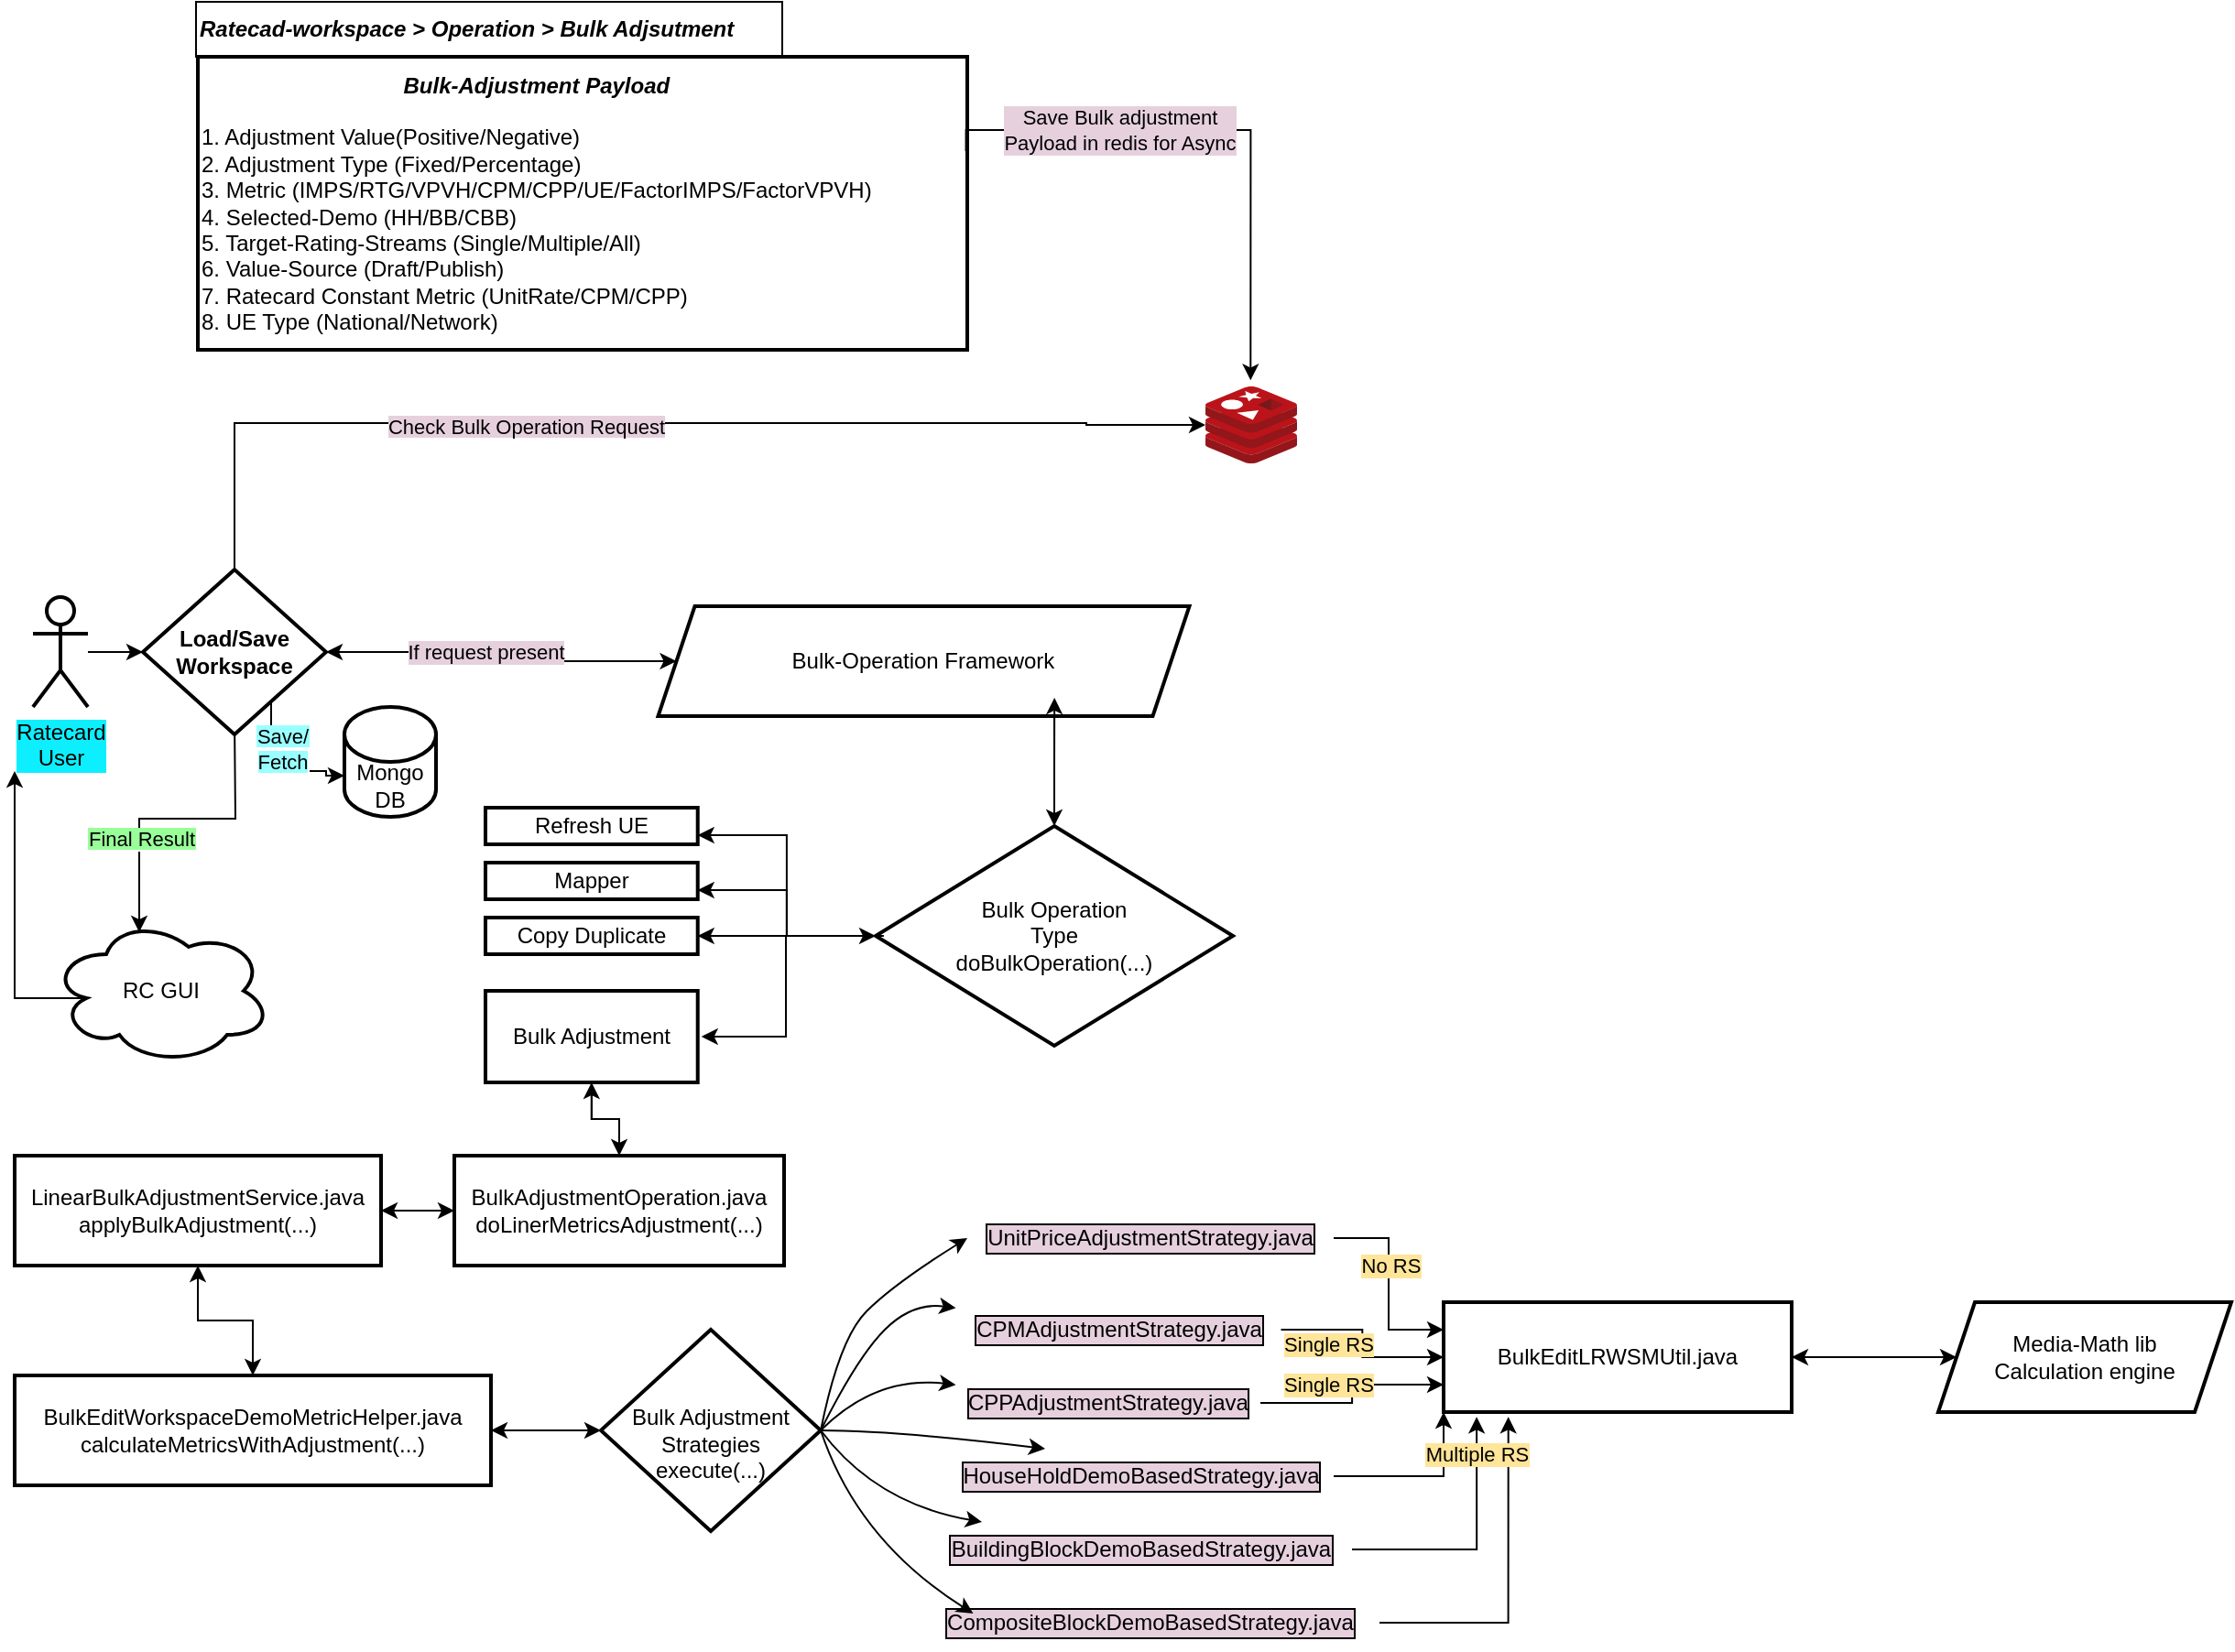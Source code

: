 <mxfile version="16.2.4" type="github">
  <diagram id="9271J5pzasAeuUzchju9" name="Page-1">
    <mxGraphModel dx="1632" dy="436" grid="1" gridSize="10" guides="1" tooltips="1" connect="1" arrows="1" fold="1" page="1" pageScale="1" pageWidth="850" pageHeight="1100" math="0" shadow="0">
      <root>
        <mxCell id="0" />
        <mxCell id="1" parent="0" />
        <mxCell id="rtP-YycxQSzAullAXLvg-9" style="edgeStyle=orthogonalEdgeStyle;rounded=0;orthogonalLoop=1;jettySize=auto;html=1;labelBackgroundColor=#E6D0DE;exitX=0.98;exitY=0.338;exitDx=0;exitDy=0;exitPerimeter=0;entryX=0.493;entryY=-0.079;entryDx=0;entryDy=0;entryPerimeter=0;" edge="1" parent="1" source="rtP-YycxQSzAullAXLvg-1" target="rtP-YycxQSzAullAXLvg-8">
          <mxGeometry relative="1" as="geometry">
            <mxPoint x="-180" y="245" as="sourcePoint" />
            <Array as="points">
              <mxPoint x="-241" y="120" />
              <mxPoint x="-85" y="120" />
            </Array>
          </mxGeometry>
        </mxCell>
        <mxCell id="rtP-YycxQSzAullAXLvg-10" value="Save Bulk adjustment&lt;br&gt;Payload in redis for Async" style="edgeLabel;html=1;align=center;verticalAlign=middle;resizable=0;points=[];labelBackgroundColor=#E6D0DE;" vertex="1" connectable="0" parent="rtP-YycxQSzAullAXLvg-9">
          <mxGeometry x="-0.104" relative="1" as="geometry">
            <mxPoint x="-41" as="offset" />
          </mxGeometry>
        </mxCell>
        <mxCell id="rtP-YycxQSzAullAXLvg-1" value="&lt;div style=&quot;text-align: center&quot;&gt;&lt;span&gt;&lt;b&gt;&lt;i&gt;Bulk-Adjustment Payload&lt;/i&gt;&lt;/b&gt;&lt;/span&gt;&lt;/div&gt;&lt;br&gt;&lt;div&gt;1. Adjustment Value(Positive/Negative)&lt;/div&gt;&lt;div&gt;2. Adjustment Type (Fixed/Percentage)&lt;/div&gt;&lt;div&gt;3. Metric (IMPS/RTG/VPVH/CPM/CPP/UE/FactorIMPS/FactorVPVH)&lt;/div&gt;&lt;div&gt;4. Selected-Demo (HH/BB/CBB)&lt;/div&gt;&lt;div&gt;5. Target-Rating-Streams (Single/Multiple/All)&lt;/div&gt;&lt;div&gt;6. Value-Source (Draft/Publish)&lt;/div&gt;&lt;div&gt;7. Ratecard Constant Metric (UnitRate/CPM/CPP)&lt;/div&gt;&lt;div&gt;8. UE Type (National/Network)&lt;/div&gt;" style="text;html=1;strokeColor=default;fillColor=none;align=left;verticalAlign=middle;whiteSpace=wrap;rounded=0;perimeterSpacing=8;strokeWidth=2;" vertex="1" parent="1">
          <mxGeometry x="-660" y="80" width="420" height="160" as="geometry" />
        </mxCell>
        <mxCell id="rtP-YycxQSzAullAXLvg-3" value="Ratecad-workspace &amp;gt; Operation &amp;gt; Bulk Adjsutment" style="text;html=1;strokeColor=default;fillColor=none;align=left;verticalAlign=middle;whiteSpace=wrap;rounded=0;fontStyle=3" vertex="1" parent="1">
          <mxGeometry x="-661" y="50" width="320" height="30" as="geometry" />
        </mxCell>
        <mxCell id="rtP-YycxQSzAullAXLvg-28" style="edgeStyle=orthogonalEdgeStyle;rounded=0;orthogonalLoop=1;jettySize=auto;html=1;labelBackgroundColor=#E6D0DE;" edge="1" parent="1" source="rtP-YycxQSzAullAXLvg-5" target="rtP-YycxQSzAullAXLvg-11">
          <mxGeometry relative="1" as="geometry" />
        </mxCell>
        <mxCell id="rtP-YycxQSzAullAXLvg-37" style="edgeStyle=orthogonalEdgeStyle;rounded=0;orthogonalLoop=1;jettySize=auto;html=1;entryX=0.5;entryY=0;entryDx=0;entryDy=0;labelBackgroundColor=#E6D0DE;" edge="1" parent="1" source="rtP-YycxQSzAullAXLvg-5" target="rtP-YycxQSzAullAXLvg-6">
          <mxGeometry relative="1" as="geometry">
            <Array as="points">
              <mxPoint x="-192" y="470" />
            </Array>
          </mxGeometry>
        </mxCell>
        <mxCell id="rtP-YycxQSzAullAXLvg-5" value="Bulk-Operation Framework" style="shape=parallelogram;perimeter=parallelogramPerimeter;whiteSpace=wrap;html=1;fixedSize=1;rounded=0;strokeColor=default;strokeWidth=2;" vertex="1" parent="1">
          <mxGeometry x="-408.75" y="380" width="290" height="60" as="geometry" />
        </mxCell>
        <mxCell id="rtP-YycxQSzAullAXLvg-30" style="edgeStyle=orthogonalEdgeStyle;rounded=0;orthogonalLoop=1;jettySize=auto;html=1;exitX=0;exitY=0.5;exitDx=0;exitDy=0;entryX=1;entryY=0.75;entryDx=0;entryDy=0;labelBackgroundColor=#E6D0DE;" edge="1" parent="1" source="rtP-YycxQSzAullAXLvg-6" target="rtP-YycxQSzAullAXLvg-22">
          <mxGeometry relative="1" as="geometry" />
        </mxCell>
        <mxCell id="rtP-YycxQSzAullAXLvg-32" style="edgeStyle=orthogonalEdgeStyle;rounded=0;orthogonalLoop=1;jettySize=auto;html=1;labelBackgroundColor=#E6D0DE;entryX=1;entryY=0.5;entryDx=0;entryDy=0;" edge="1" parent="1" source="rtP-YycxQSzAullAXLvg-6" target="rtP-YycxQSzAullAXLvg-26">
          <mxGeometry relative="1" as="geometry">
            <mxPoint x="-360" y="570" as="targetPoint" />
            <Array as="points">
              <mxPoint x="-360" y="560" />
              <mxPoint x="-360" y="560" />
            </Array>
          </mxGeometry>
        </mxCell>
        <mxCell id="rtP-YycxQSzAullAXLvg-35" style="edgeStyle=orthogonalEdgeStyle;rounded=0;orthogonalLoop=1;jettySize=auto;html=1;entryX=1;entryY=0.75;entryDx=0;entryDy=0;labelBackgroundColor=#E6D0DE;" edge="1" parent="1" source="rtP-YycxQSzAullAXLvg-6" target="rtP-YycxQSzAullAXLvg-25">
          <mxGeometry relative="1" as="geometry" />
        </mxCell>
        <mxCell id="rtP-YycxQSzAullAXLvg-89" style="edgeStyle=orthogonalEdgeStyle;rounded=0;orthogonalLoop=1;jettySize=auto;html=1;entryX=0.746;entryY=0.833;entryDx=0;entryDy=0;entryPerimeter=0;labelBackgroundColor=#E6D0DE;" edge="1" parent="1" source="rtP-YycxQSzAullAXLvg-6" target="rtP-YycxQSzAullAXLvg-5">
          <mxGeometry relative="1" as="geometry" />
        </mxCell>
        <mxCell id="rtP-YycxQSzAullAXLvg-6" value="Bulk Operation&lt;br&gt;Type&lt;br&gt;doBulkOperation(...)" style="rhombus;whiteSpace=wrap;html=1;rounded=0;strokeColor=default;strokeWidth=2;" vertex="1" parent="1">
          <mxGeometry x="-290" y="500" width="195" height="120" as="geometry" />
        </mxCell>
        <mxCell id="rtP-YycxQSzAullAXLvg-8" value="" style="sketch=0;aspect=fixed;html=1;points=[];align=center;image;fontSize=12;image=img/lib/mscae/Cache_Redis_Product.svg;rounded=0;strokeColor=default;strokeWidth=2;" vertex="1" parent="1">
          <mxGeometry x="-110" y="260" width="50" height="42" as="geometry" />
        </mxCell>
        <mxCell id="rtP-YycxQSzAullAXLvg-14" style="edgeStyle=orthogonalEdgeStyle;rounded=0;orthogonalLoop=1;jettySize=auto;html=1;" edge="1" parent="1">
          <mxGeometry relative="1" as="geometry">
            <mxPoint x="-640" y="360" as="sourcePoint" />
            <mxPoint x="-110" y="281" as="targetPoint" />
            <Array as="points">
              <mxPoint x="-640" y="280" />
              <mxPoint x="-175" y="280" />
              <mxPoint x="-175" y="281" />
            </Array>
          </mxGeometry>
        </mxCell>
        <mxCell id="rtP-YycxQSzAullAXLvg-15" value="&lt;span style=&quot;background-color: rgb(230 , 208 , 222)&quot;&gt;Check Bulk Operation Request&lt;/span&gt;" style="edgeLabel;html=1;align=center;verticalAlign=middle;resizable=0;points=[];" vertex="1" connectable="0" parent="rtP-YycxQSzAullAXLvg-14">
          <mxGeometry x="-0.219" y="-2" relative="1" as="geometry">
            <mxPoint as="offset" />
          </mxGeometry>
        </mxCell>
        <mxCell id="rtP-YycxQSzAullAXLvg-16" style="edgeStyle=orthogonalEdgeStyle;rounded=0;orthogonalLoop=1;jettySize=auto;html=1;entryX=0;entryY=0.5;entryDx=0;entryDy=0;labelBackgroundColor=#E6D0DE;" edge="1" parent="1" source="rtP-YycxQSzAullAXLvg-11" target="rtP-YycxQSzAullAXLvg-5">
          <mxGeometry relative="1" as="geometry" />
        </mxCell>
        <mxCell id="rtP-YycxQSzAullAXLvg-17" value="If request present" style="edgeLabel;html=1;align=center;verticalAlign=middle;resizable=0;points=[];labelBackgroundColor=#E6D0DE;" vertex="1" connectable="0" parent="rtP-YycxQSzAullAXLvg-16">
          <mxGeometry x="-0.337" y="-3" relative="1" as="geometry">
            <mxPoint x="22" y="-3" as="offset" />
          </mxGeometry>
        </mxCell>
        <mxCell id="rtP-YycxQSzAullAXLvg-27" style="edgeStyle=orthogonalEdgeStyle;rounded=0;orthogonalLoop=1;jettySize=auto;html=1;labelBackgroundColor=#E6D0DE;entryX=0.4;entryY=0.1;entryDx=0;entryDy=0;entryPerimeter=0;" edge="1" parent="1" target="rtP-YycxQSzAullAXLvg-19">
          <mxGeometry relative="1" as="geometry">
            <mxPoint x="-640" y="441" as="sourcePoint" />
            <mxPoint x="-710" y="540" as="targetPoint" />
          </mxGeometry>
        </mxCell>
        <mxCell id="rtP-YycxQSzAullAXLvg-66" value="&lt;span style=&quot;background-color: rgb(153 , 255 , 153)&quot;&gt;Final Result&lt;/span&gt;" style="edgeLabel;html=1;align=center;verticalAlign=middle;resizable=0;points=[];" vertex="1" connectable="0" parent="rtP-YycxQSzAullAXLvg-27">
          <mxGeometry x="0.4" y="1" relative="1" as="geometry">
            <mxPoint as="offset" />
          </mxGeometry>
        </mxCell>
        <mxCell id="rtP-YycxQSzAullAXLvg-64" style="edgeStyle=orthogonalEdgeStyle;rounded=0;orthogonalLoop=1;jettySize=auto;html=1;labelBackgroundColor=#E6D0DE;entryX=0;entryY=0;entryDx=0;entryDy=37.5;entryPerimeter=0;" edge="1" parent="1" target="rtP-YycxQSzAullAXLvg-63">
          <mxGeometry relative="1" as="geometry">
            <mxPoint x="-580" y="460" as="targetPoint" />
            <mxPoint x="-620" y="427" as="sourcePoint" />
            <Array as="points">
              <mxPoint x="-620" y="470" />
              <mxPoint x="-590" y="470" />
              <mxPoint x="-590" y="473" />
            </Array>
          </mxGeometry>
        </mxCell>
        <mxCell id="rtP-YycxQSzAullAXLvg-65" value="&lt;span style=&quot;background-color: rgb(153 , 255 , 255)&quot;&gt;Save/&lt;br&gt;Fetch&lt;/span&gt;" style="edgeLabel;html=1;align=center;verticalAlign=middle;resizable=0;points=[];" vertex="1" connectable="0" parent="rtP-YycxQSzAullAXLvg-64">
          <mxGeometry x="-0.205" relative="1" as="geometry">
            <mxPoint x="6" y="-3" as="offset" />
          </mxGeometry>
        </mxCell>
        <mxCell id="rtP-YycxQSzAullAXLvg-11" value="&lt;b&gt;Load/Save&lt;br&gt;Workspace&lt;/b&gt;" style="rhombus;whiteSpace=wrap;html=1;rounded=0;labelBackgroundColor=none;strokeColor=default;strokeWidth=2;" vertex="1" parent="1">
          <mxGeometry x="-690" y="360" width="100" height="90" as="geometry" />
        </mxCell>
        <mxCell id="rtP-YycxQSzAullAXLvg-13" style="edgeStyle=orthogonalEdgeStyle;rounded=0;orthogonalLoop=1;jettySize=auto;html=1;entryX=0;entryY=0.5;entryDx=0;entryDy=0;" edge="1" parent="1" source="rtP-YycxQSzAullAXLvg-12" target="rtP-YycxQSzAullAXLvg-11">
          <mxGeometry relative="1" as="geometry" />
        </mxCell>
        <mxCell id="rtP-YycxQSzAullAXLvg-12" value="Ratecard&lt;br&gt;User" style="shape=umlActor;verticalLabelPosition=bottom;verticalAlign=top;html=1;outlineConnect=0;rounded=0;labelBackgroundColor=#0DEFFF;strokeColor=default;strokeWidth=2;" vertex="1" parent="1">
          <mxGeometry x="-750" y="375" width="30" height="60" as="geometry" />
        </mxCell>
        <mxCell id="rtP-YycxQSzAullAXLvg-81" style="edgeStyle=orthogonalEdgeStyle;rounded=0;orthogonalLoop=1;jettySize=auto;html=1;labelBackgroundColor=#E6D0DE;exitX=0.16;exitY=0.55;exitDx=0;exitDy=0;exitPerimeter=0;" edge="1" parent="1" source="rtP-YycxQSzAullAXLvg-19">
          <mxGeometry relative="1" as="geometry">
            <mxPoint x="-760" y="470" as="targetPoint" />
          </mxGeometry>
        </mxCell>
        <mxCell id="rtP-YycxQSzAullAXLvg-19" value="RC GUI" style="ellipse;shape=cloud;whiteSpace=wrap;html=1;rounded=0;labelBackgroundColor=none;strokeColor=default;strokeWidth=2;" vertex="1" parent="1">
          <mxGeometry x="-740" y="550" width="120" height="80" as="geometry" />
        </mxCell>
        <mxCell id="rtP-YycxQSzAullAXLvg-39" style="edgeStyle=orthogonalEdgeStyle;rounded=0;orthogonalLoop=1;jettySize=auto;html=1;labelBackgroundColor=#E6D0DE;" edge="1" parent="1" source="rtP-YycxQSzAullAXLvg-33" target="rtP-YycxQSzAullAXLvg-38">
          <mxGeometry relative="1" as="geometry" />
        </mxCell>
        <mxCell id="rtP-YycxQSzAullAXLvg-41" style="edgeStyle=orthogonalEdgeStyle;rounded=0;orthogonalLoop=1;jettySize=auto;html=1;entryX=1;entryY=0.5;entryDx=0;entryDy=0;labelBackgroundColor=#E6D0DE;" edge="1" parent="1" source="rtP-YycxQSzAullAXLvg-38" target="rtP-YycxQSzAullAXLvg-40">
          <mxGeometry relative="1" as="geometry" />
        </mxCell>
        <mxCell id="rtP-YycxQSzAullAXLvg-91" style="edgeStyle=orthogonalEdgeStyle;rounded=0;orthogonalLoop=1;jettySize=auto;html=1;entryX=0.5;entryY=1;entryDx=0;entryDy=0;labelBackgroundColor=#E6D0DE;" edge="1" parent="1" source="rtP-YycxQSzAullAXLvg-38" target="rtP-YycxQSzAullAXLvg-33">
          <mxGeometry relative="1" as="geometry" />
        </mxCell>
        <mxCell id="rtP-YycxQSzAullAXLvg-38" value="BulkAdjustmentOperation.java&lt;br&gt;doLinerMetricsAdjustment(...)" style="rounded=0;whiteSpace=wrap;html=1;labelBackgroundColor=none;strokeColor=default;strokeWidth=2;" vertex="1" parent="1">
          <mxGeometry x="-520" y="680" width="180" height="60" as="geometry" />
        </mxCell>
        <mxCell id="rtP-YycxQSzAullAXLvg-43" style="edgeStyle=orthogonalEdgeStyle;rounded=0;orthogonalLoop=1;jettySize=auto;html=1;entryX=0.5;entryY=0;entryDx=0;entryDy=0;labelBackgroundColor=#E6D0DE;" edge="1" parent="1" source="rtP-YycxQSzAullAXLvg-40" target="rtP-YycxQSzAullAXLvg-42">
          <mxGeometry relative="1" as="geometry" />
        </mxCell>
        <mxCell id="rtP-YycxQSzAullAXLvg-92" style="edgeStyle=orthogonalEdgeStyle;rounded=0;orthogonalLoop=1;jettySize=auto;html=1;entryX=0;entryY=0.5;entryDx=0;entryDy=0;labelBackgroundColor=#E6D0DE;" edge="1" parent="1" source="rtP-YycxQSzAullAXLvg-40" target="rtP-YycxQSzAullAXLvg-38">
          <mxGeometry relative="1" as="geometry" />
        </mxCell>
        <mxCell id="rtP-YycxQSzAullAXLvg-40" value="LinearBulkAdjustmentService.java&lt;br&gt;applyBulkAdjustment(...)" style="rounded=0;whiteSpace=wrap;html=1;labelBackgroundColor=none;strokeColor=default;strokeWidth=2;" vertex="1" parent="1">
          <mxGeometry x="-760" y="680" width="200" height="60" as="geometry" />
        </mxCell>
        <mxCell id="rtP-YycxQSzAullAXLvg-45" style="edgeStyle=orthogonalEdgeStyle;rounded=0;orthogonalLoop=1;jettySize=auto;html=1;entryX=0;entryY=0.5;entryDx=0;entryDy=0;labelBackgroundColor=#E6D0DE;" edge="1" parent="1" source="rtP-YycxQSzAullAXLvg-42" target="rtP-YycxQSzAullAXLvg-44">
          <mxGeometry relative="1" as="geometry" />
        </mxCell>
        <mxCell id="rtP-YycxQSzAullAXLvg-93" style="edgeStyle=orthogonalEdgeStyle;rounded=0;orthogonalLoop=1;jettySize=auto;html=1;entryX=0.5;entryY=1;entryDx=0;entryDy=0;labelBackgroundColor=#E6D0DE;" edge="1" parent="1" source="rtP-YycxQSzAullAXLvg-42" target="rtP-YycxQSzAullAXLvg-40">
          <mxGeometry relative="1" as="geometry" />
        </mxCell>
        <mxCell id="rtP-YycxQSzAullAXLvg-42" value="BulkEditWorkspaceDemoMetricHelper.java&lt;br&gt;calculateMetricsWithAdjustment(...)" style="rounded=0;whiteSpace=wrap;html=1;labelBackgroundColor=none;strokeColor=default;strokeWidth=2;" vertex="1" parent="1">
          <mxGeometry x="-760" y="800" width="260" height="60" as="geometry" />
        </mxCell>
        <mxCell id="rtP-YycxQSzAullAXLvg-94" style="edgeStyle=orthogonalEdgeStyle;rounded=0;orthogonalLoop=1;jettySize=auto;html=1;entryX=1;entryY=0.5;entryDx=0;entryDy=0;labelBackgroundColor=#E6D0DE;" edge="1" parent="1" source="rtP-YycxQSzAullAXLvg-44" target="rtP-YycxQSzAullAXLvg-42">
          <mxGeometry relative="1" as="geometry" />
        </mxCell>
        <mxCell id="rtP-YycxQSzAullAXLvg-44" value="&lt;br&gt;Bulk Adjustment&lt;br&gt;Strategies&lt;br&gt;execute(...)" style="rhombus;whiteSpace=wrap;html=1;rounded=0;labelBackgroundColor=none;strokeColor=default;strokeWidth=2;" vertex="1" parent="1">
          <mxGeometry x="-440" y="775" width="120" height="110" as="geometry" />
        </mxCell>
        <mxCell id="rtP-YycxQSzAullAXLvg-71" style="edgeStyle=orthogonalEdgeStyle;rounded=0;orthogonalLoop=1;jettySize=auto;html=1;entryX=0;entryY=0.25;entryDx=0;entryDy=0;labelBackgroundColor=#E6D0DE;" edge="1" parent="1" source="rtP-YycxQSzAullAXLvg-46" target="rtP-YycxQSzAullAXLvg-69">
          <mxGeometry relative="1" as="geometry" />
        </mxCell>
        <mxCell id="rtP-YycxQSzAullAXLvg-84" value="No RS" style="edgeLabel;html=1;align=center;verticalAlign=middle;resizable=0;points=[];labelBackgroundColor=#FFE599;" vertex="1" connectable="0" parent="rtP-YycxQSzAullAXLvg-71">
          <mxGeometry x="-0.194" y="1" relative="1" as="geometry">
            <mxPoint as="offset" />
          </mxGeometry>
        </mxCell>
        <mxCell id="rtP-YycxQSzAullAXLvg-46" value="UnitPriceAdjustmentStrategy.java" style="text;html=1;strokeColor=none;fillColor=none;align=center;verticalAlign=middle;whiteSpace=wrap;rounded=0;labelBackgroundColor=#E6D0DE;labelBorderColor=default;" vertex="1" parent="1">
          <mxGeometry x="-240" y="710" width="200" height="30" as="geometry" />
        </mxCell>
        <mxCell id="rtP-YycxQSzAullAXLvg-74" style="edgeStyle=orthogonalEdgeStyle;rounded=0;orthogonalLoop=1;jettySize=auto;html=1;entryX=0;entryY=1;entryDx=0;entryDy=0;labelBackgroundColor=#E6D0DE;" edge="1" parent="1" source="rtP-YycxQSzAullAXLvg-47" target="rtP-YycxQSzAullAXLvg-69">
          <mxGeometry relative="1" as="geometry" />
        </mxCell>
        <mxCell id="rtP-YycxQSzAullAXLvg-47" value="HouseHoldDemoBasedStrategy.java" style="text;html=1;strokeColor=none;fillColor=none;align=center;verticalAlign=middle;whiteSpace=wrap;rounded=0;labelBackgroundColor=#E6D0DE;labelBorderColor=default;" vertex="1" parent="1">
          <mxGeometry x="-250" y="840" width="210" height="30" as="geometry" />
        </mxCell>
        <mxCell id="rtP-YycxQSzAullAXLvg-75" style="edgeStyle=orthogonalEdgeStyle;rounded=0;orthogonalLoop=1;jettySize=auto;html=1;entryX=0.095;entryY=1.044;entryDx=0;entryDy=0;entryPerimeter=0;labelBackgroundColor=#E6D0DE;" edge="1" parent="1" source="rtP-YycxQSzAullAXLvg-48" target="rtP-YycxQSzAullAXLvg-69">
          <mxGeometry relative="1" as="geometry" />
        </mxCell>
        <mxCell id="rtP-YycxQSzAullAXLvg-48" value="BuildingBlockDemoBasedStrategy.java" style="text;html=1;strokeColor=none;fillColor=none;align=center;verticalAlign=middle;whiteSpace=wrap;rounded=0;labelBackgroundColor=#E6D0DE;labelBorderColor=default;" vertex="1" parent="1">
          <mxGeometry x="-260" y="880" width="230" height="30" as="geometry" />
        </mxCell>
        <mxCell id="rtP-YycxQSzAullAXLvg-76" style="edgeStyle=orthogonalEdgeStyle;rounded=0;orthogonalLoop=1;jettySize=auto;html=1;entryX=0.186;entryY=1.044;entryDx=0;entryDy=0;entryPerimeter=0;labelBackgroundColor=#E6D0DE;" edge="1" parent="1" source="rtP-YycxQSzAullAXLvg-49" target="rtP-YycxQSzAullAXLvg-69">
          <mxGeometry relative="1" as="geometry" />
        </mxCell>
        <mxCell id="rtP-YycxQSzAullAXLvg-49" value="CompositeBlockDemoBasedStrategy.java" style="text;html=1;strokeColor=none;fillColor=none;align=center;verticalAlign=middle;whiteSpace=wrap;rounded=0;labelBackgroundColor=#E6D0DE;labelBorderColor=default;" vertex="1" parent="1">
          <mxGeometry x="-265" y="920" width="250" height="30" as="geometry" />
        </mxCell>
        <mxCell id="rtP-YycxQSzAullAXLvg-72" style="edgeStyle=orthogonalEdgeStyle;rounded=0;orthogonalLoop=1;jettySize=auto;html=1;entryX=0;entryY=0.5;entryDx=0;entryDy=0;labelBackgroundColor=#E6D0DE;" edge="1" parent="1" source="rtP-YycxQSzAullAXLvg-50" target="rtP-YycxQSzAullAXLvg-69">
          <mxGeometry relative="1" as="geometry" />
        </mxCell>
        <mxCell id="rtP-YycxQSzAullAXLvg-50" value="CPMAdjustmentStrategy.java" style="text;html=1;strokeColor=none;fillColor=none;align=center;verticalAlign=middle;whiteSpace=wrap;rounded=0;labelBackgroundColor=#E6D0DE;labelBorderColor=default;" vertex="1" parent="1">
          <mxGeometry x="-246.25" y="760" width="177.5" height="30" as="geometry" />
        </mxCell>
        <mxCell id="rtP-YycxQSzAullAXLvg-73" style="edgeStyle=orthogonalEdgeStyle;rounded=0;orthogonalLoop=1;jettySize=auto;html=1;entryX=0;entryY=0.75;entryDx=0;entryDy=0;labelBackgroundColor=#E6D0DE;" edge="1" parent="1" source="rtP-YycxQSzAullAXLvg-51" target="rtP-YycxQSzAullAXLvg-69">
          <mxGeometry relative="1" as="geometry" />
        </mxCell>
        <mxCell id="rtP-YycxQSzAullAXLvg-51" value="CPPAdjustmentStrategy.java" style="text;html=1;strokeColor=none;fillColor=none;align=center;verticalAlign=middle;whiteSpace=wrap;rounded=0;labelBackgroundColor=#E6D0DE;labelBorderColor=default;" vertex="1" parent="1">
          <mxGeometry x="-246.25" y="800" width="166.25" height="30" as="geometry" />
        </mxCell>
        <mxCell id="rtP-YycxQSzAullAXLvg-53" value="" style="curved=1;endArrow=classic;html=1;rounded=0;labelBackgroundColor=#E6D0DE;exitX=1;exitY=0.5;exitDx=0;exitDy=0;entryX=0;entryY=0.5;entryDx=0;entryDy=0;" edge="1" parent="1" source="rtP-YycxQSzAullAXLvg-44" target="rtP-YycxQSzAullAXLvg-46">
          <mxGeometry width="50" height="50" relative="1" as="geometry">
            <mxPoint x="-410" y="770" as="sourcePoint" />
            <mxPoint x="-360" y="720" as="targetPoint" />
            <Array as="points">
              <mxPoint x="-310" y="780" />
              <mxPoint x="-280" y="750" />
            </Array>
          </mxGeometry>
        </mxCell>
        <mxCell id="rtP-YycxQSzAullAXLvg-55" value="" style="curved=1;endArrow=classic;html=1;rounded=0;labelBackgroundColor=#E6D0DE;exitX=1;exitY=0.5;exitDx=0;exitDy=0;" edge="1" parent="1" source="rtP-YycxQSzAullAXLvg-44" target="rtP-YycxQSzAullAXLvg-50">
          <mxGeometry width="50" height="50" relative="1" as="geometry">
            <mxPoint x="-320" y="820" as="sourcePoint" />
            <mxPoint x="-262.5" y="745" as="targetPoint" />
            <Array as="points">
              <mxPoint x="-300" y="790" />
              <mxPoint x="-270" y="760" />
            </Array>
          </mxGeometry>
        </mxCell>
        <mxCell id="rtP-YycxQSzAullAXLvg-56" value="" style="curved=1;endArrow=classic;html=1;rounded=0;labelBackgroundColor=#E6D0DE;exitX=1;exitY=0.5;exitDx=0;exitDy=0;" edge="1" parent="1" source="rtP-YycxQSzAullAXLvg-44" target="rtP-YycxQSzAullAXLvg-51">
          <mxGeometry width="50" height="50" relative="1" as="geometry">
            <mxPoint x="-316" y="836" as="sourcePoint" />
            <mxPoint x="-241" y="770" as="targetPoint" />
            <Array as="points">
              <mxPoint x="-290" y="800" />
            </Array>
          </mxGeometry>
        </mxCell>
        <mxCell id="rtP-YycxQSzAullAXLvg-57" value="" style="curved=1;endArrow=classic;html=1;rounded=0;labelBackgroundColor=#E6D0DE;exitX=1;exitY=0.5;exitDx=0;exitDy=0;entryX=0.25;entryY=0;entryDx=0;entryDy=0;" edge="1" parent="1" source="rtP-YycxQSzAullAXLvg-44" target="rtP-YycxQSzAullAXLvg-47">
          <mxGeometry width="50" height="50" relative="1" as="geometry">
            <mxPoint x="-310" y="840" as="sourcePoint" />
            <mxPoint x="-235" y="810" as="targetPoint" />
            <Array as="points">
              <mxPoint x="-280" y="830" />
            </Array>
          </mxGeometry>
        </mxCell>
        <mxCell id="rtP-YycxQSzAullAXLvg-58" value="" style="curved=1;endArrow=classic;html=1;rounded=0;labelBackgroundColor=#E6D0DE;" edge="1" parent="1" target="rtP-YycxQSzAullAXLvg-48">
          <mxGeometry width="50" height="50" relative="1" as="geometry">
            <mxPoint x="-320" y="830" as="sourcePoint" />
            <mxPoint x="-232.5" y="850" as="targetPoint" />
            <Array as="points">
              <mxPoint x="-290" y="870" />
            </Array>
          </mxGeometry>
        </mxCell>
        <mxCell id="rtP-YycxQSzAullAXLvg-59" value="" style="curved=1;endArrow=classic;html=1;rounded=0;labelBackgroundColor=#E6D0DE;entryX=0.113;entryY=0.333;entryDx=0;entryDy=0;entryPerimeter=0;exitX=1;exitY=0.5;exitDx=0;exitDy=0;" edge="1" parent="1" source="rtP-YycxQSzAullAXLvg-44" target="rtP-YycxQSzAullAXLvg-49">
          <mxGeometry width="50" height="50" relative="1" as="geometry">
            <mxPoint x="-310" y="840" as="sourcePoint" />
            <mxPoint x="-237.5" y="890" as="targetPoint" />
            <Array as="points">
              <mxPoint x="-300" y="890" />
            </Array>
          </mxGeometry>
        </mxCell>
        <mxCell id="rtP-YycxQSzAullAXLvg-63" value="Mongo&lt;br&gt;DB" style="shape=cylinder3;whiteSpace=wrap;html=1;boundedLbl=1;backgroundOutline=1;size=15;rounded=0;labelBackgroundColor=none;labelBorderColor=none;strokeColor=default;strokeWidth=2;" vertex="1" parent="1">
          <mxGeometry x="-580" y="435" width="50" height="60" as="geometry" />
        </mxCell>
        <mxCell id="rtP-YycxQSzAullAXLvg-78" style="edgeStyle=orthogonalEdgeStyle;rounded=0;orthogonalLoop=1;jettySize=auto;html=1;entryX=0;entryY=0.5;entryDx=0;entryDy=0;labelBackgroundColor=#E6D0DE;" edge="1" parent="1" source="rtP-YycxQSzAullAXLvg-69" target="rtP-YycxQSzAullAXLvg-77">
          <mxGeometry relative="1" as="geometry" />
        </mxCell>
        <mxCell id="rtP-YycxQSzAullAXLvg-69" value="BulkEditLRWSMUtil.java" style="rounded=0;whiteSpace=wrap;html=1;labelBackgroundColor=none;labelBorderColor=none;strokeColor=default;strokeWidth=2;" vertex="1" parent="1">
          <mxGeometry x="20" y="760" width="190" height="60" as="geometry" />
        </mxCell>
        <mxCell id="rtP-YycxQSzAullAXLvg-79" style="edgeStyle=orthogonalEdgeStyle;rounded=0;orthogonalLoop=1;jettySize=auto;html=1;entryX=1;entryY=0.5;entryDx=0;entryDy=0;labelBackgroundColor=#E6D0DE;" edge="1" parent="1" source="rtP-YycxQSzAullAXLvg-77" target="rtP-YycxQSzAullAXLvg-69">
          <mxGeometry relative="1" as="geometry" />
        </mxCell>
        <mxCell id="rtP-YycxQSzAullAXLvg-77" value="Media-Math lib&lt;br&gt;Calculation engine" style="shape=parallelogram;perimeter=parallelogramPerimeter;whiteSpace=wrap;html=1;fixedSize=1;rounded=0;labelBackgroundColor=none;labelBorderColor=none;strokeColor=default;strokeWidth=2;" vertex="1" parent="1">
          <mxGeometry x="290" y="760" width="160" height="60" as="geometry" />
        </mxCell>
        <mxCell id="rtP-YycxQSzAullAXLvg-82" value="" style="group" vertex="1" connectable="0" parent="1">
          <mxGeometry x="-503" y="490" width="168" height="150" as="geometry" />
        </mxCell>
        <mxCell id="rtP-YycxQSzAullAXLvg-34" style="edgeStyle=orthogonalEdgeStyle;rounded=0;orthogonalLoop=1;jettySize=auto;html=1;labelBackgroundColor=#E6D0DE;exitX=0;exitY=0.5;exitDx=0;exitDy=0;" edge="1" parent="rtP-YycxQSzAullAXLvg-82">
          <mxGeometry relative="1" as="geometry">
            <mxPoint x="217.448" y="70" as="sourcePoint" />
            <mxPoint x="117.862" y="125" as="targetPoint" />
            <Array as="points">
              <mxPoint x="164" y="70" />
              <mxPoint x="164" y="125" />
            </Array>
          </mxGeometry>
        </mxCell>
        <mxCell id="rtP-YycxQSzAullAXLvg-22" value="Refresh UE" style="rounded=0;whiteSpace=wrap;html=1;labelBackgroundColor=none;strokeColor=default;strokeWidth=2;" vertex="1" parent="rtP-YycxQSzAullAXLvg-82">
          <mxGeometry width="115.862" height="20" as="geometry" />
        </mxCell>
        <mxCell id="rtP-YycxQSzAullAXLvg-25" value="Mapper" style="rounded=0;whiteSpace=wrap;html=1;labelBackgroundColor=none;strokeColor=default;strokeWidth=2;" vertex="1" parent="rtP-YycxQSzAullAXLvg-82">
          <mxGeometry y="30" width="115.862" height="20" as="geometry" />
        </mxCell>
        <mxCell id="rtP-YycxQSzAullAXLvg-26" value="Copy Duplicate" style="rounded=0;whiteSpace=wrap;html=1;labelBackgroundColor=none;strokeColor=default;strokeWidth=2;" vertex="1" parent="rtP-YycxQSzAullAXLvg-82">
          <mxGeometry y="60" width="115.862" height="20" as="geometry" />
        </mxCell>
        <mxCell id="rtP-YycxQSzAullAXLvg-33" value="Bulk Adjustment" style="rounded=0;whiteSpace=wrap;html=1;labelBackgroundColor=none;strokeColor=default;strokeWidth=2;" vertex="1" parent="rtP-YycxQSzAullAXLvg-82">
          <mxGeometry y="100" width="115.862" height="50" as="geometry" />
        </mxCell>
        <mxCell id="rtP-YycxQSzAullAXLvg-85" value="Single RS" style="edgeLabel;html=1;align=center;verticalAlign=middle;resizable=0;points=[];labelBackgroundColor=#FFE599;" vertex="1" connectable="0" parent="1">
          <mxGeometry x="-56" y="785" as="geometry">
            <mxPoint x="13" y="-2" as="offset" />
          </mxGeometry>
        </mxCell>
        <mxCell id="rtP-YycxQSzAullAXLvg-86" value="Single RS" style="edgeLabel;html=1;align=center;verticalAlign=middle;resizable=0;points=[];labelBackgroundColor=#FFE599;" vertex="1" connectable="0" parent="1">
          <mxGeometry x="-56" y="807" as="geometry">
            <mxPoint x="13" y="-2" as="offset" />
          </mxGeometry>
        </mxCell>
        <mxCell id="rtP-YycxQSzAullAXLvg-87" value="Multiple RS" style="edgeLabel;html=1;align=center;verticalAlign=middle;resizable=0;points=[];labelBackgroundColor=#FFE599;" vertex="1" connectable="0" parent="1">
          <mxGeometry x="25" y="845" as="geometry">
            <mxPoint x="13" y="-2" as="offset" />
          </mxGeometry>
        </mxCell>
        <mxCell id="rtP-YycxQSzAullAXLvg-90" style="edgeStyle=orthogonalEdgeStyle;rounded=0;orthogonalLoop=1;jettySize=auto;html=1;labelBackgroundColor=#E6D0DE;" edge="1" parent="1" source="rtP-YycxQSzAullAXLvg-26">
          <mxGeometry relative="1" as="geometry">
            <mxPoint x="-290" y="560" as="targetPoint" />
          </mxGeometry>
        </mxCell>
      </root>
    </mxGraphModel>
  </diagram>
</mxfile>
